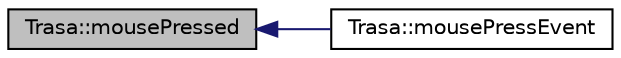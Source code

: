 digraph "Trasa::mousePressed"
{
  edge [fontname="Helvetica",fontsize="10",labelfontname="Helvetica",labelfontsize="10"];
  node [fontname="Helvetica",fontsize="10",shape=record];
  rankdir="LR";
  Node1 [label="Trasa::mousePressed",height=0.2,width=0.4,color="black", fillcolor="grey75", style="filled", fontcolor="black"];
  Node1 -> Node2 [dir="back",color="midnightblue",fontsize="10",style="solid",fontname="Helvetica"];
  Node2 [label="Trasa::mousePressEvent",height=0.2,width=0.4,color="black", fillcolor="white", style="filled",URL="$class_trasa.html#a848df9d4b50d279f304a6a19411ab9ba",tooltip="Trasa::mousePressEvent - metoda obsługująca klikniecie myszka na widget. "];
}
